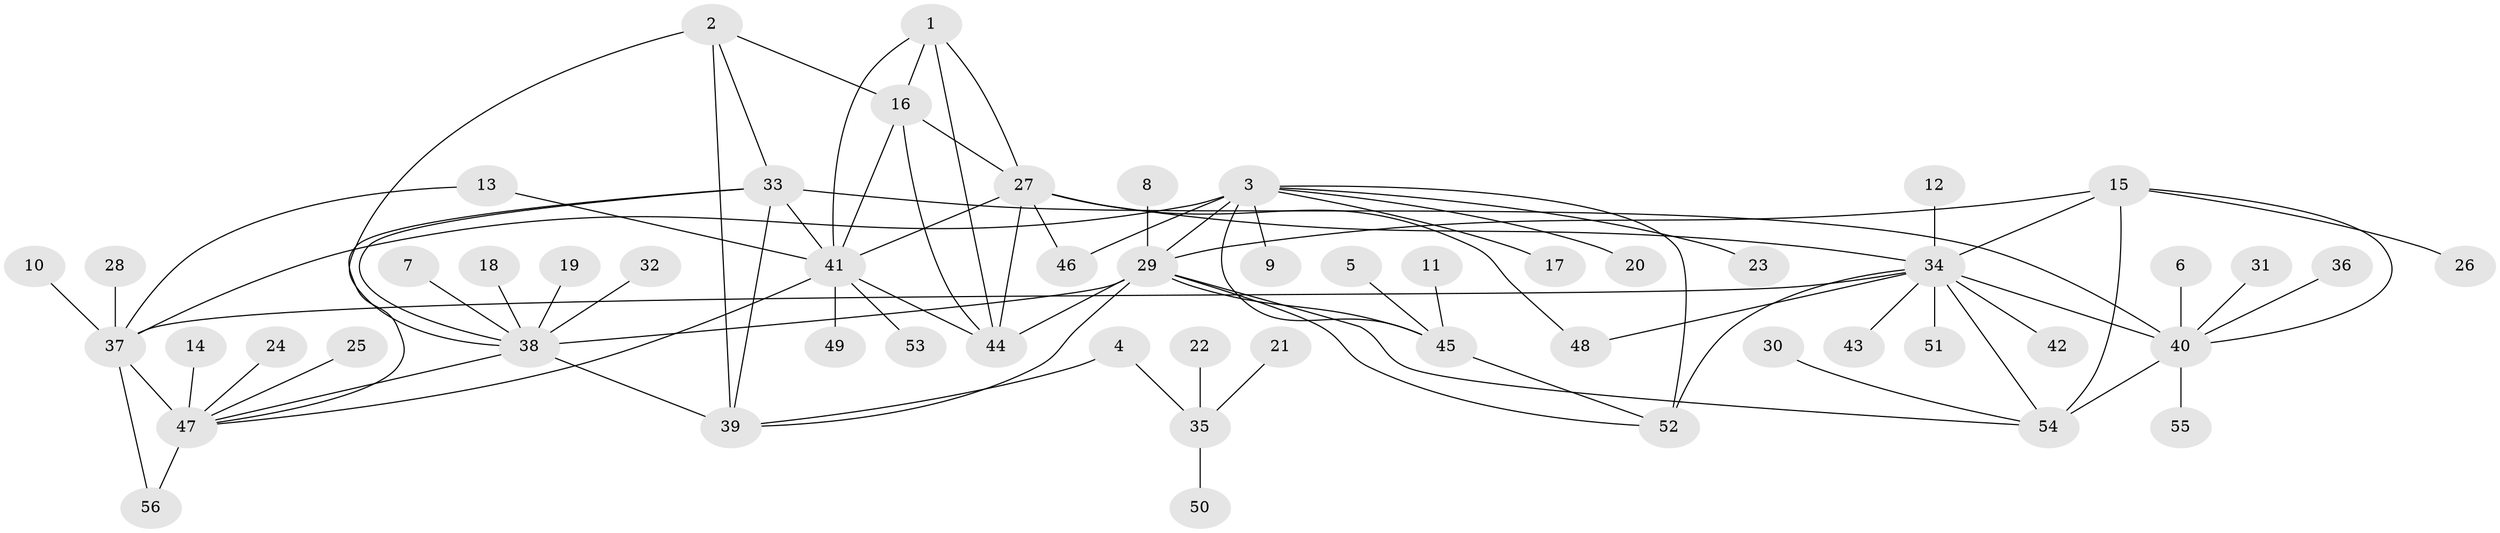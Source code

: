 // original degree distribution, {10: 0.01834862385321101, 5: 0.03669724770642202, 8: 0.01834862385321101, 6: 0.05504587155963303, 11: 0.01834862385321101, 7: 0.05504587155963303, 14: 0.009174311926605505, 9: 0.009174311926605505, 4: 0.009174311926605505, 12: 0.009174311926605505, 1: 0.5596330275229358, 2: 0.1651376146788991, 3: 0.03669724770642202}
// Generated by graph-tools (version 1.1) at 2025/26/03/09/25 03:26:36]
// undirected, 56 vertices, 85 edges
graph export_dot {
graph [start="1"]
  node [color=gray90,style=filled];
  1;
  2;
  3;
  4;
  5;
  6;
  7;
  8;
  9;
  10;
  11;
  12;
  13;
  14;
  15;
  16;
  17;
  18;
  19;
  20;
  21;
  22;
  23;
  24;
  25;
  26;
  27;
  28;
  29;
  30;
  31;
  32;
  33;
  34;
  35;
  36;
  37;
  38;
  39;
  40;
  41;
  42;
  43;
  44;
  45;
  46;
  47;
  48;
  49;
  50;
  51;
  52;
  53;
  54;
  55;
  56;
  1 -- 16 [weight=1.0];
  1 -- 27 [weight=1.0];
  1 -- 41 [weight=1.0];
  1 -- 44 [weight=1.0];
  2 -- 16 [weight=1.0];
  2 -- 33 [weight=1.0];
  2 -- 38 [weight=1.0];
  2 -- 39 [weight=2.0];
  3 -- 9 [weight=1.0];
  3 -- 17 [weight=1.0];
  3 -- 20 [weight=1.0];
  3 -- 23 [weight=1.0];
  3 -- 29 [weight=2.0];
  3 -- 37 [weight=1.0];
  3 -- 45 [weight=2.0];
  3 -- 46 [weight=1.0];
  3 -- 52 [weight=2.0];
  4 -- 35 [weight=1.0];
  4 -- 39 [weight=1.0];
  5 -- 45 [weight=1.0];
  6 -- 40 [weight=1.0];
  7 -- 38 [weight=1.0];
  8 -- 29 [weight=1.0];
  10 -- 37 [weight=1.0];
  11 -- 45 [weight=1.0];
  12 -- 34 [weight=1.0];
  13 -- 37 [weight=1.0];
  13 -- 41 [weight=1.0];
  14 -- 47 [weight=1.0];
  15 -- 26 [weight=1.0];
  15 -- 29 [weight=1.0];
  15 -- 34 [weight=1.0];
  15 -- 40 [weight=1.0];
  15 -- 54 [weight=2.0];
  16 -- 27 [weight=1.0];
  16 -- 41 [weight=1.0];
  16 -- 44 [weight=1.0];
  18 -- 38 [weight=1.0];
  19 -- 38 [weight=1.0];
  21 -- 35 [weight=1.0];
  22 -- 35 [weight=1.0];
  24 -- 47 [weight=1.0];
  25 -- 47 [weight=1.0];
  27 -- 34 [weight=1.0];
  27 -- 41 [weight=1.0];
  27 -- 44 [weight=1.0];
  27 -- 46 [weight=1.0];
  27 -- 48 [weight=1.0];
  28 -- 37 [weight=1.0];
  29 -- 38 [weight=1.0];
  29 -- 39 [weight=1.0];
  29 -- 44 [weight=1.0];
  29 -- 45 [weight=1.0];
  29 -- 52 [weight=1.0];
  29 -- 54 [weight=1.0];
  30 -- 54 [weight=1.0];
  31 -- 40 [weight=1.0];
  32 -- 38 [weight=1.0];
  33 -- 38 [weight=1.0];
  33 -- 39 [weight=2.0];
  33 -- 40 [weight=1.0];
  33 -- 41 [weight=1.0];
  33 -- 47 [weight=1.0];
  34 -- 37 [weight=1.0];
  34 -- 40 [weight=1.0];
  34 -- 42 [weight=1.0];
  34 -- 43 [weight=1.0];
  34 -- 48 [weight=1.0];
  34 -- 51 [weight=1.0];
  34 -- 52 [weight=1.0];
  34 -- 54 [weight=2.0];
  35 -- 50 [weight=1.0];
  36 -- 40 [weight=1.0];
  37 -- 47 [weight=4.0];
  37 -- 56 [weight=2.0];
  38 -- 39 [weight=2.0];
  38 -- 47 [weight=1.0];
  40 -- 54 [weight=2.0];
  40 -- 55 [weight=1.0];
  41 -- 44 [weight=1.0];
  41 -- 47 [weight=1.0];
  41 -- 49 [weight=1.0];
  41 -- 53 [weight=1.0];
  45 -- 52 [weight=1.0];
  47 -- 56 [weight=2.0];
}
